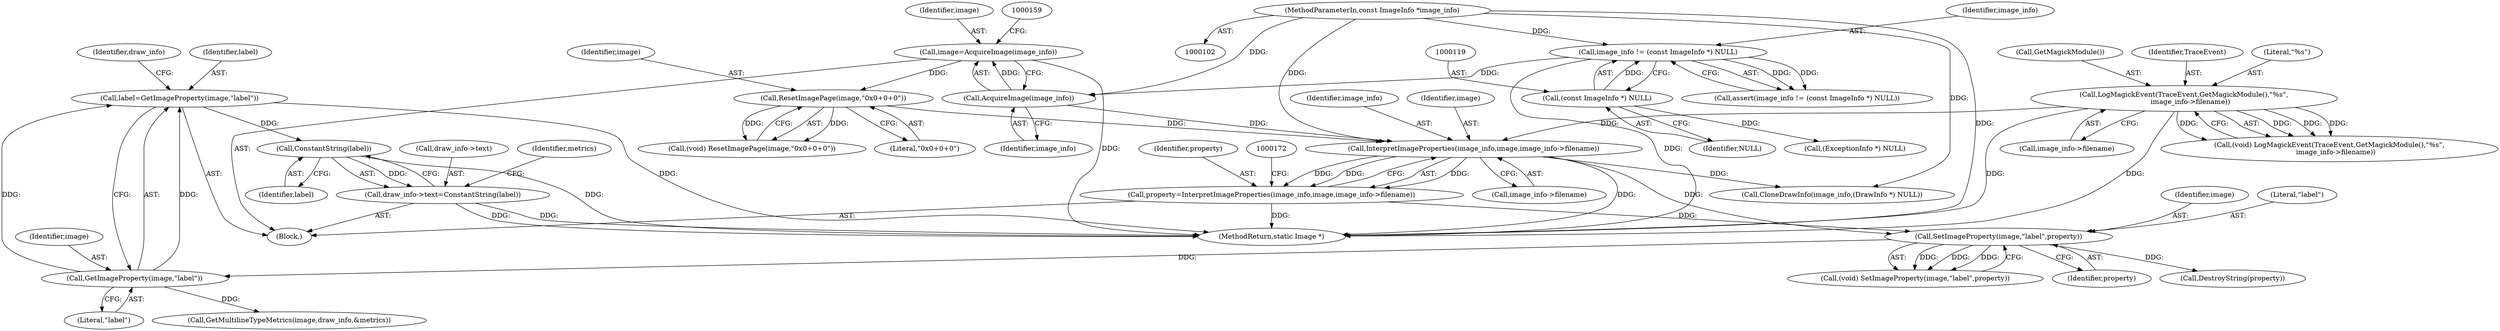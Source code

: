 digraph "0_ImageMagick_f6e9d0d9955e85bdd7540b251cd50d598dacc5e6_30@pointer" {
"1000197" [label="(Call,ConstantString(label))"];
"1000181" [label="(Call,label=GetImageProperty(image,\"label\"))"];
"1000183" [label="(Call,GetImageProperty(image,\"label\"))"];
"1000173" [label="(Call,SetImageProperty(image,\"label\",property))"];
"1000165" [label="(Call,InterpretImageProperties(image_info,image,image_info->filename))"];
"1000156" [label="(Call,AcquireImage(image_info))"];
"1000116" [label="(Call,image_info != (const ImageInfo *) NULL)"];
"1000103" [label="(MethodParameterIn,const ImageInfo *image_info)"];
"1000118" [label="(Call,(const ImageInfo *) NULL)"];
"1000160" [label="(Call,ResetImagePage(image,\"0x0+0+0\"))"];
"1000154" [label="(Call,image=AcquireImage(image_info))"];
"1000135" [label="(Call,LogMagickEvent(TraceEvent,GetMagickModule(),\"%s\",\n      image_info->filename))"];
"1000163" [label="(Call,property=InterpretImageProperties(image_info,image,image_info->filename))"];
"1000193" [label="(Call,draw_info->text=ConstantString(label))"];
"1000158" [label="(Call,(void) ResetImagePage(image,\"0x0+0+0\"))"];
"1000183" [label="(Call,GetImageProperty(image,\"label\"))"];
"1000198" [label="(Identifier,label)"];
"1000174" [label="(Identifier,image)"];
"1000185" [label="(Literal,\"label\")"];
"1000163" [label="(Call,property=InterpretImageProperties(image_info,image,image_info->filename))"];
"1000187" [label="(Identifier,draw_info)"];
"1000115" [label="(Call,assert(image_info != (const ImageInfo *) NULL))"];
"1000194" [label="(Call,draw_info->text)"];
"1000175" [label="(Literal,\"label\")"];
"1000211" [label="(Call,GetMultilineTypeMetrics(image,draw_info,&metrics))"];
"1000193" [label="(Call,draw_info->text=ConstantString(label))"];
"1000197" [label="(Call,ConstantString(label))"];
"1000874" [label="(MethodReturn,static Image *)"];
"1000182" [label="(Identifier,label)"];
"1000179" [label="(Call,DestroyString(property))"];
"1000156" [label="(Call,AcquireImage(image_info))"];
"1000118" [label="(Call,(const ImageInfo *) NULL)"];
"1000181" [label="(Call,label=GetImageProperty(image,\"label\"))"];
"1000138" [label="(Literal,\"%s\")"];
"1000155" [label="(Identifier,image)"];
"1000188" [label="(Call,CloneDrawInfo(image_info,(DrawInfo *) NULL))"];
"1000171" [label="(Call,(void) SetImageProperty(image,\"label\",property))"];
"1000162" [label="(Literal,\"0x0+0+0\")"];
"1000165" [label="(Call,InterpretImageProperties(image_info,image,image_info->filename))"];
"1000135" [label="(Call,LogMagickEvent(TraceEvent,GetMagickModule(),\"%s\",\n      image_info->filename))"];
"1000137" [label="(Call,GetMagickModule())"];
"1000201" [label="(Identifier,metrics)"];
"1000168" [label="(Call,image_info->filename)"];
"1000116" [label="(Call,image_info != (const ImageInfo *) NULL)"];
"1000105" [label="(Block,)"];
"1000133" [label="(Call,(void) LogMagickEvent(TraceEvent,GetMagickModule(),\"%s\",\n      image_info->filename))"];
"1000120" [label="(Identifier,NULL)"];
"1000173" [label="(Call,SetImageProperty(image,\"label\",property))"];
"1000103" [label="(MethodParameterIn,const ImageInfo *image_info)"];
"1000154" [label="(Call,image=AcquireImage(image_info))"];
"1000161" [label="(Identifier,image)"];
"1000166" [label="(Identifier,image_info)"];
"1000136" [label="(Identifier,TraceEvent)"];
"1000157" [label="(Identifier,image_info)"];
"1000176" [label="(Identifier,property)"];
"1000117" [label="(Identifier,image_info)"];
"1000139" [label="(Call,image_info->filename)"];
"1000164" [label="(Identifier,property)"];
"1000145" [label="(Call,(ExceptionInfo *) NULL)"];
"1000160" [label="(Call,ResetImagePage(image,\"0x0+0+0\"))"];
"1000167" [label="(Identifier,image)"];
"1000184" [label="(Identifier,image)"];
"1000197" -> "1000193"  [label="AST: "];
"1000197" -> "1000198"  [label="CFG: "];
"1000198" -> "1000197"  [label="AST: "];
"1000193" -> "1000197"  [label="CFG: "];
"1000197" -> "1000874"  [label="DDG: "];
"1000197" -> "1000193"  [label="DDG: "];
"1000181" -> "1000197"  [label="DDG: "];
"1000181" -> "1000105"  [label="AST: "];
"1000181" -> "1000183"  [label="CFG: "];
"1000182" -> "1000181"  [label="AST: "];
"1000183" -> "1000181"  [label="AST: "];
"1000187" -> "1000181"  [label="CFG: "];
"1000181" -> "1000874"  [label="DDG: "];
"1000183" -> "1000181"  [label="DDG: "];
"1000183" -> "1000181"  [label="DDG: "];
"1000183" -> "1000185"  [label="CFG: "];
"1000184" -> "1000183"  [label="AST: "];
"1000185" -> "1000183"  [label="AST: "];
"1000173" -> "1000183"  [label="DDG: "];
"1000183" -> "1000211"  [label="DDG: "];
"1000173" -> "1000171"  [label="AST: "];
"1000173" -> "1000176"  [label="CFG: "];
"1000174" -> "1000173"  [label="AST: "];
"1000175" -> "1000173"  [label="AST: "];
"1000176" -> "1000173"  [label="AST: "];
"1000171" -> "1000173"  [label="CFG: "];
"1000173" -> "1000171"  [label="DDG: "];
"1000173" -> "1000171"  [label="DDG: "];
"1000173" -> "1000171"  [label="DDG: "];
"1000165" -> "1000173"  [label="DDG: "];
"1000163" -> "1000173"  [label="DDG: "];
"1000173" -> "1000179"  [label="DDG: "];
"1000165" -> "1000163"  [label="AST: "];
"1000165" -> "1000168"  [label="CFG: "];
"1000166" -> "1000165"  [label="AST: "];
"1000167" -> "1000165"  [label="AST: "];
"1000168" -> "1000165"  [label="AST: "];
"1000163" -> "1000165"  [label="CFG: "];
"1000165" -> "1000874"  [label="DDG: "];
"1000165" -> "1000163"  [label="DDG: "];
"1000165" -> "1000163"  [label="DDG: "];
"1000165" -> "1000163"  [label="DDG: "];
"1000156" -> "1000165"  [label="DDG: "];
"1000103" -> "1000165"  [label="DDG: "];
"1000160" -> "1000165"  [label="DDG: "];
"1000135" -> "1000165"  [label="DDG: "];
"1000165" -> "1000188"  [label="DDG: "];
"1000156" -> "1000154"  [label="AST: "];
"1000156" -> "1000157"  [label="CFG: "];
"1000157" -> "1000156"  [label="AST: "];
"1000154" -> "1000156"  [label="CFG: "];
"1000156" -> "1000154"  [label="DDG: "];
"1000116" -> "1000156"  [label="DDG: "];
"1000103" -> "1000156"  [label="DDG: "];
"1000116" -> "1000115"  [label="AST: "];
"1000116" -> "1000118"  [label="CFG: "];
"1000117" -> "1000116"  [label="AST: "];
"1000118" -> "1000116"  [label="AST: "];
"1000115" -> "1000116"  [label="CFG: "];
"1000116" -> "1000874"  [label="DDG: "];
"1000116" -> "1000115"  [label="DDG: "];
"1000116" -> "1000115"  [label="DDG: "];
"1000103" -> "1000116"  [label="DDG: "];
"1000118" -> "1000116"  [label="DDG: "];
"1000103" -> "1000102"  [label="AST: "];
"1000103" -> "1000874"  [label="DDG: "];
"1000103" -> "1000188"  [label="DDG: "];
"1000118" -> "1000120"  [label="CFG: "];
"1000119" -> "1000118"  [label="AST: "];
"1000120" -> "1000118"  [label="AST: "];
"1000118" -> "1000145"  [label="DDG: "];
"1000160" -> "1000158"  [label="AST: "];
"1000160" -> "1000162"  [label="CFG: "];
"1000161" -> "1000160"  [label="AST: "];
"1000162" -> "1000160"  [label="AST: "];
"1000158" -> "1000160"  [label="CFG: "];
"1000160" -> "1000158"  [label="DDG: "];
"1000160" -> "1000158"  [label="DDG: "];
"1000154" -> "1000160"  [label="DDG: "];
"1000154" -> "1000105"  [label="AST: "];
"1000155" -> "1000154"  [label="AST: "];
"1000159" -> "1000154"  [label="CFG: "];
"1000154" -> "1000874"  [label="DDG: "];
"1000135" -> "1000133"  [label="AST: "];
"1000135" -> "1000139"  [label="CFG: "];
"1000136" -> "1000135"  [label="AST: "];
"1000137" -> "1000135"  [label="AST: "];
"1000138" -> "1000135"  [label="AST: "];
"1000139" -> "1000135"  [label="AST: "];
"1000133" -> "1000135"  [label="CFG: "];
"1000135" -> "1000874"  [label="DDG: "];
"1000135" -> "1000874"  [label="DDG: "];
"1000135" -> "1000133"  [label="DDG: "];
"1000135" -> "1000133"  [label="DDG: "];
"1000135" -> "1000133"  [label="DDG: "];
"1000135" -> "1000133"  [label="DDG: "];
"1000163" -> "1000105"  [label="AST: "];
"1000164" -> "1000163"  [label="AST: "];
"1000172" -> "1000163"  [label="CFG: "];
"1000163" -> "1000874"  [label="DDG: "];
"1000193" -> "1000105"  [label="AST: "];
"1000194" -> "1000193"  [label="AST: "];
"1000201" -> "1000193"  [label="CFG: "];
"1000193" -> "1000874"  [label="DDG: "];
"1000193" -> "1000874"  [label="DDG: "];
}
